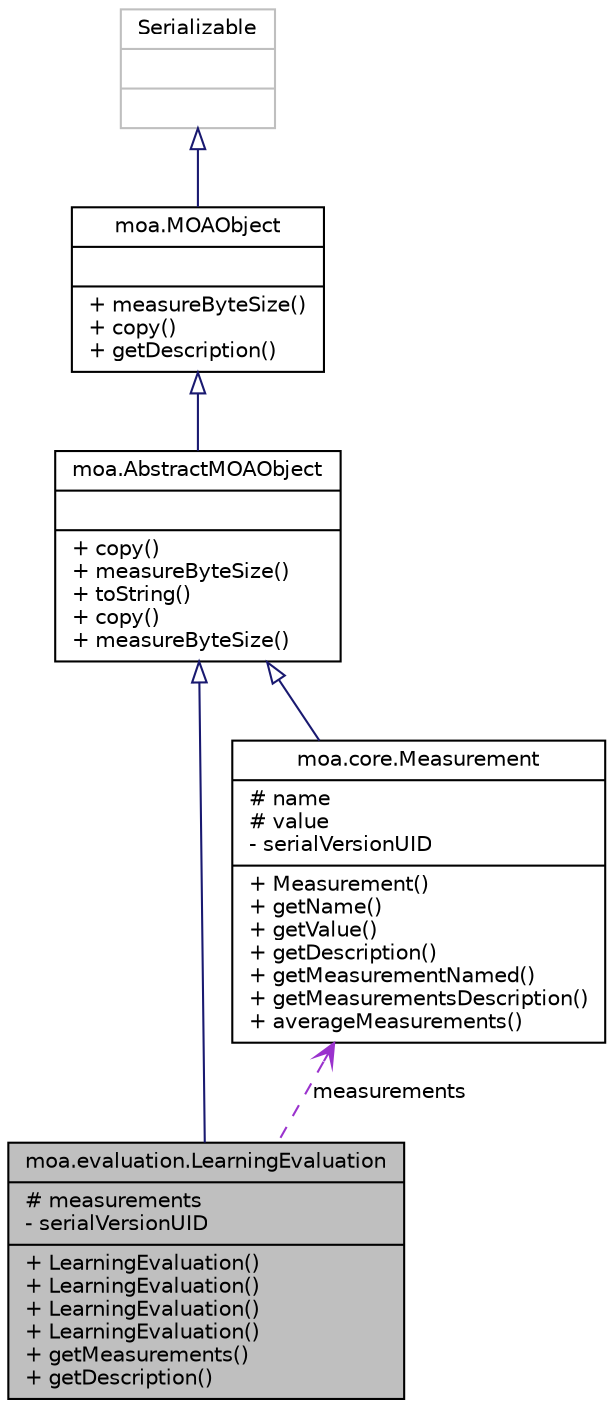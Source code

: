 digraph G
{
  edge [fontname="Helvetica",fontsize="10",labelfontname="Helvetica",labelfontsize="10"];
  node [fontname="Helvetica",fontsize="10",shape=record];
  Node1 [label="{moa.evaluation.LearningEvaluation\n|# measurements\l- serialVersionUID\l|+ LearningEvaluation()\l+ LearningEvaluation()\l+ LearningEvaluation()\l+ LearningEvaluation()\l+ getMeasurements()\l+ getDescription()\l}",height=0.2,width=0.4,color="black", fillcolor="grey75", style="filled" fontcolor="black"];
  Node2 -> Node1 [dir=back,color="midnightblue",fontsize="10",style="solid",arrowtail="empty",fontname="Helvetica"];
  Node2 [label="{moa.AbstractMOAObject\n||+ copy()\l+ measureByteSize()\l+ toString()\l+ copy()\l+ measureByteSize()\l}",height=0.2,width=0.4,color="black", fillcolor="white", style="filled",URL="$classmoa_1_1AbstractMOAObject.html",tooltip="Abstract MOA Object."];
  Node3 -> Node2 [dir=back,color="midnightblue",fontsize="10",style="solid",arrowtail="empty",fontname="Helvetica"];
  Node3 [label="{moa.MOAObject\n||+ measureByteSize()\l+ copy()\l+ getDescription()\l}",height=0.2,width=0.4,color="black", fillcolor="white", style="filled",URL="$interfacemoa_1_1MOAObject.html",tooltip="Interface implemented by classes in MOA, so that all are serializable, can produce..."];
  Node4 -> Node3 [dir=back,color="midnightblue",fontsize="10",style="solid",arrowtail="empty",fontname="Helvetica"];
  Node4 [label="{Serializable\n||}",height=0.2,width=0.4,color="grey75", fillcolor="white", style="filled"];
  Node5 -> Node1 [dir=back,color="darkorchid3",fontsize="10",style="dashed",label="measurements",arrowtail="open",fontname="Helvetica"];
  Node5 [label="{moa.core.Measurement\n|# name\l# value\l- serialVersionUID\l|+ Measurement()\l+ getName()\l+ getValue()\l+ getDescription()\l+ getMeasurementNamed()\l+ getMeasurementsDescription()\l+ averageMeasurements()\l}",height=0.2,width=0.4,color="black", fillcolor="white", style="filled",URL="$classmoa_1_1core_1_1Measurement.html",tooltip="Class for storing an evaluation measurement."];
  Node2 -> Node5 [dir=back,color="midnightblue",fontsize="10",style="solid",arrowtail="empty",fontname="Helvetica"];
}
